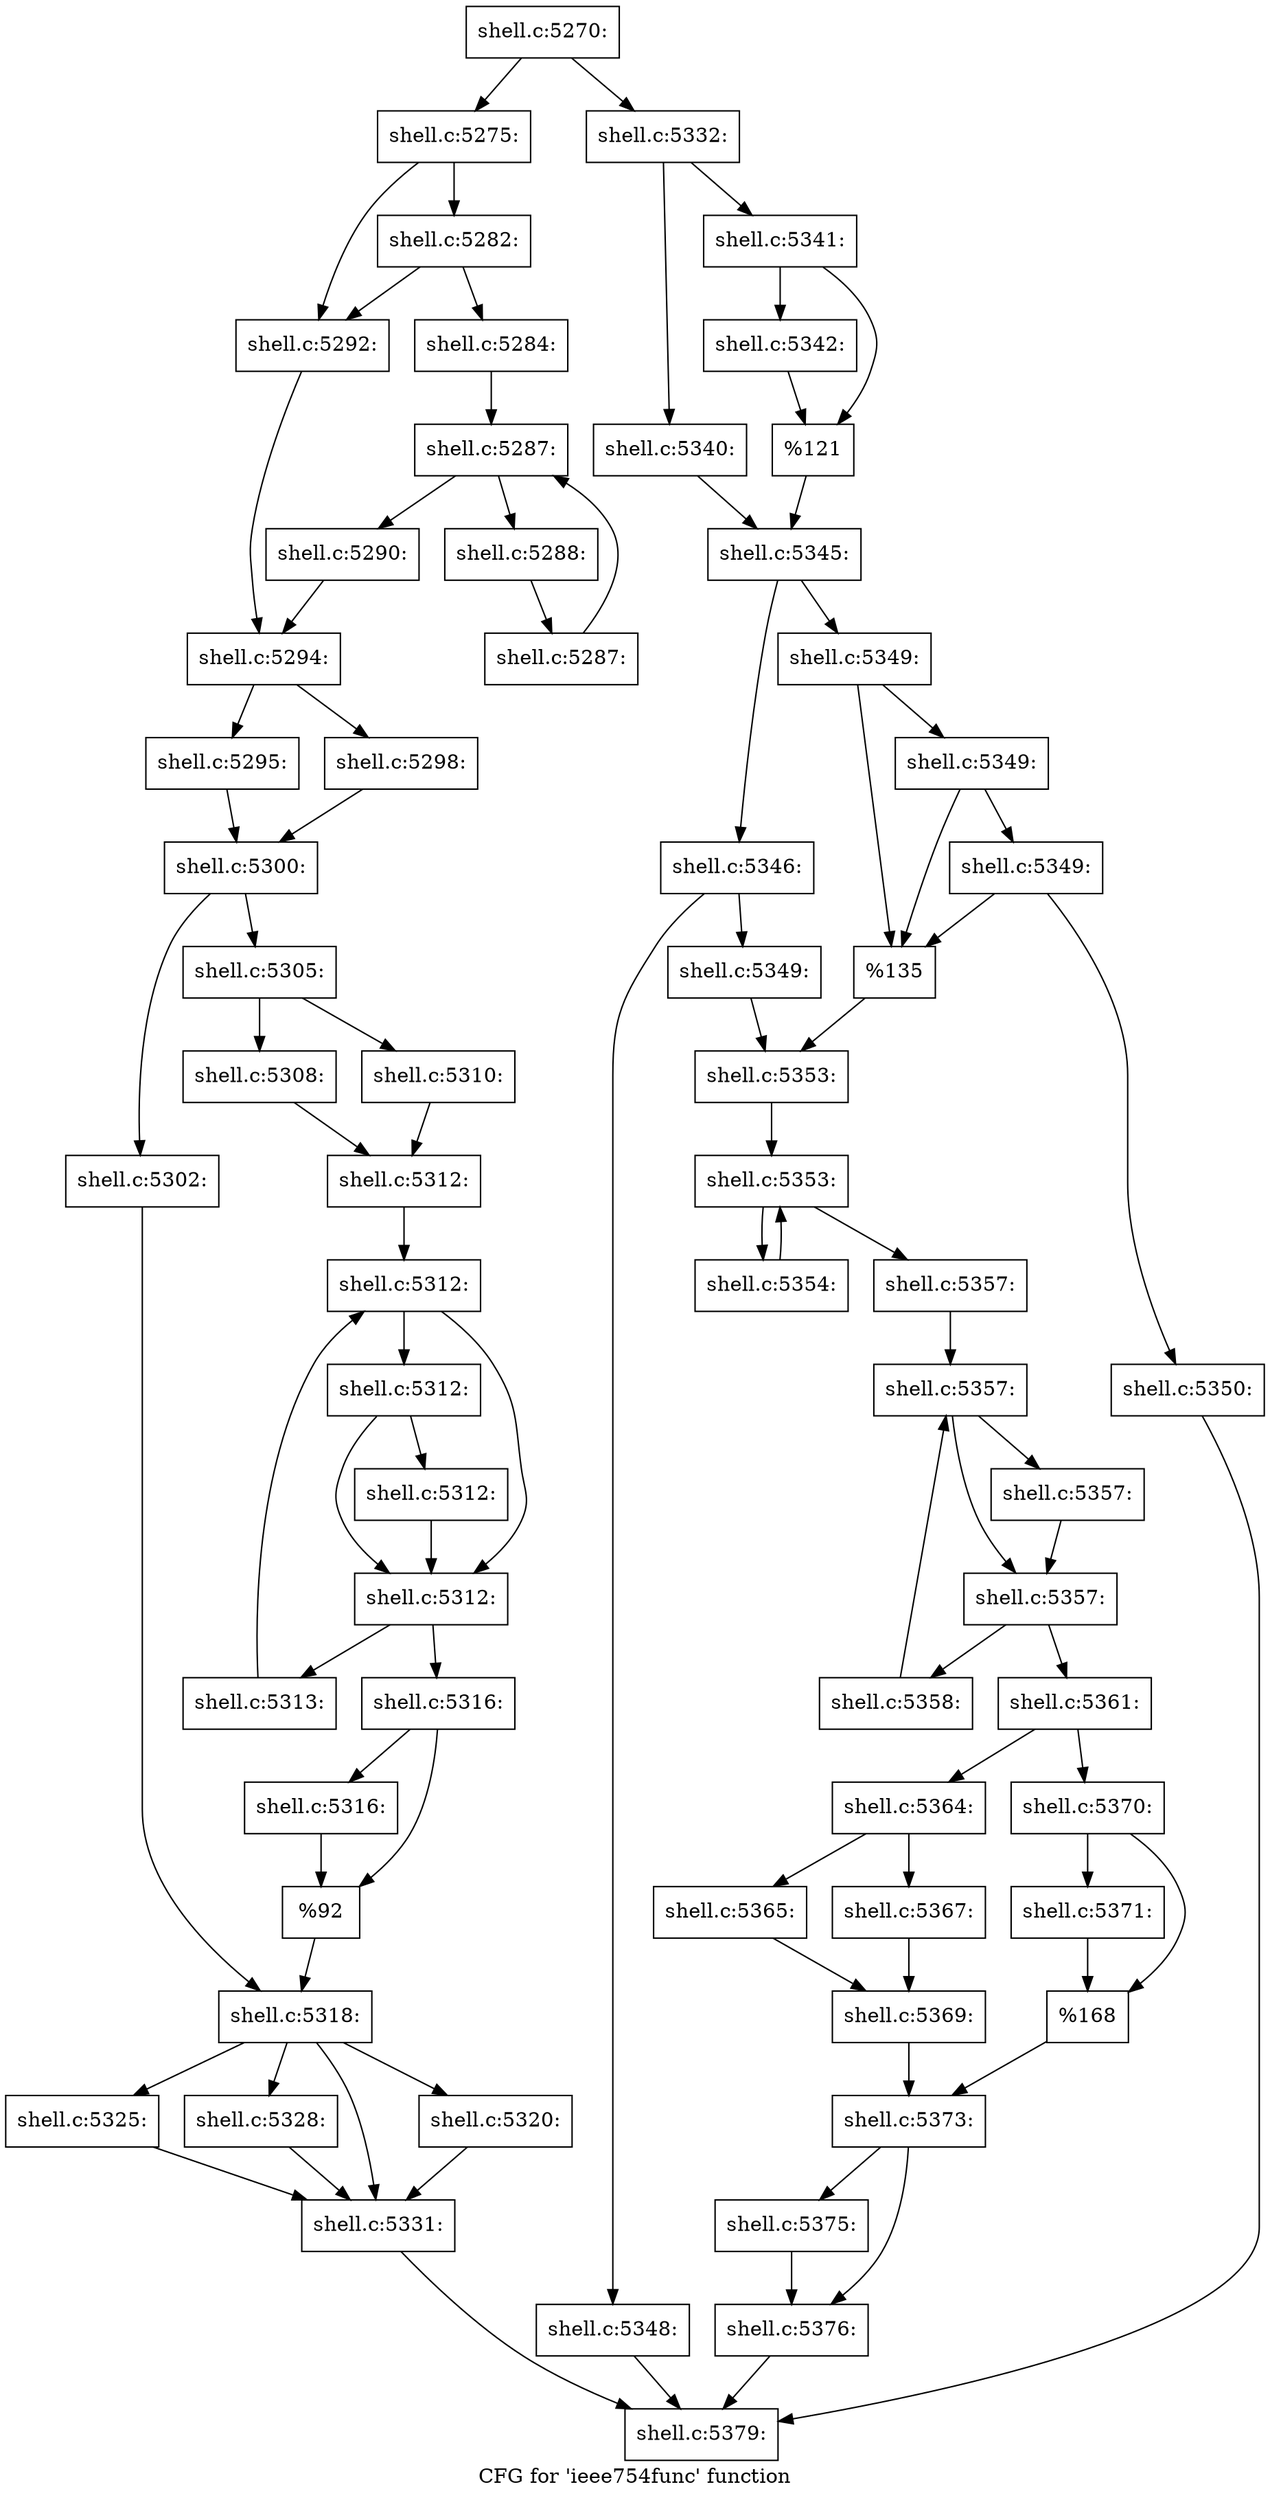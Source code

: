 digraph "CFG for 'ieee754func' function" {
	label="CFG for 'ieee754func' function";

	Node0x5602769bb7c0 [shape=record,label="{shell.c:5270:}"];
	Node0x5602769bb7c0 -> Node0x56027681afe0;
	Node0x5602769bb7c0 -> Node0x56027681b080;
	Node0x56027681afe0 [shape=record,label="{shell.c:5275:}"];
	Node0x56027681afe0 -> Node0x56027681c410;
	Node0x56027681afe0 -> Node0x56027681c3c0;
	Node0x56027681c410 [shape=record,label="{shell.c:5282:}"];
	Node0x56027681c410 -> Node0x56027681c320;
	Node0x56027681c410 -> Node0x56027681c3c0;
	Node0x56027681c320 [shape=record,label="{shell.c:5284:}"];
	Node0x56027681c320 -> Node0x56027681dcc0;
	Node0x56027681dcc0 [shape=record,label="{shell.c:5287:}"];
	Node0x56027681dcc0 -> Node0x56027681dee0;
	Node0x56027681dcc0 -> Node0x56027681db10;
	Node0x56027681dee0 [shape=record,label="{shell.c:5288:}"];
	Node0x56027681dee0 -> Node0x56027681de50;
	Node0x56027681de50 [shape=record,label="{shell.c:5287:}"];
	Node0x56027681de50 -> Node0x56027681dcc0;
	Node0x56027681db10 [shape=record,label="{shell.c:5290:}"];
	Node0x56027681db10 -> Node0x56027681c370;
	Node0x56027681c3c0 [shape=record,label="{shell.c:5292:}"];
	Node0x56027681c3c0 -> Node0x56027681c370;
	Node0x56027681c370 [shape=record,label="{shell.c:5294:}"];
	Node0x56027681c370 -> Node0x56027681f890;
	Node0x56027681c370 -> Node0x56027681fca0;
	Node0x56027681f890 [shape=record,label="{shell.c:5295:}"];
	Node0x56027681f890 -> Node0x56027681fc50;
	Node0x56027681fca0 [shape=record,label="{shell.c:5298:}"];
	Node0x56027681fca0 -> Node0x56027681fc50;
	Node0x56027681fc50 [shape=record,label="{shell.c:5300:}"];
	Node0x56027681fc50 -> Node0x5602768206c0;
	Node0x56027681fc50 -> Node0x560276820760;
	Node0x5602768206c0 [shape=record,label="{shell.c:5302:}"];
	Node0x5602768206c0 -> Node0x560276820710;
	Node0x560276820760 [shape=record,label="{shell.c:5305:}"];
	Node0x560276820760 -> Node0x5602768214b0;
	Node0x560276820760 -> Node0x560276821550;
	Node0x5602768214b0 [shape=record,label="{shell.c:5308:}"];
	Node0x5602768214b0 -> Node0x560276821500;
	Node0x560276821550 [shape=record,label="{shell.c:5310:}"];
	Node0x560276821550 -> Node0x560276821500;
	Node0x560276821500 [shape=record,label="{shell.c:5312:}"];
	Node0x560276821500 -> Node0x560276821fc0;
	Node0x560276821fc0 [shape=record,label="{shell.c:5312:}"];
	Node0x560276821fc0 -> Node0x560276822240;
	Node0x560276821fc0 -> Node0x5602768221a0;
	Node0x560276822240 [shape=record,label="{shell.c:5312:}"];
	Node0x560276822240 -> Node0x5602768221f0;
	Node0x560276822240 -> Node0x5602768221a0;
	Node0x5602768221f0 [shape=record,label="{shell.c:5312:}"];
	Node0x5602768221f0 -> Node0x5602768221a0;
	Node0x5602768221a0 [shape=record,label="{shell.c:5312:}"];
	Node0x5602768221a0 -> Node0x560276822be0;
	Node0x5602768221a0 -> Node0x560276822120;
	Node0x560276822be0 [shape=record,label="{shell.c:5313:}"];
	Node0x560276822be0 -> Node0x560276821fc0;
	Node0x560276822120 [shape=record,label="{shell.c:5316:}"];
	Node0x560276822120 -> Node0x5602768232f0;
	Node0x560276822120 -> Node0x560276823340;
	Node0x5602768232f0 [shape=record,label="{shell.c:5316:}"];
	Node0x5602768232f0 -> Node0x560276823340;
	Node0x560276823340 [shape=record,label="{%92}"];
	Node0x560276823340 -> Node0x560276820710;
	Node0x560276820710 [shape=record,label="{shell.c:5318:}"];
	Node0x560276820710 -> Node0x5602768238f0;
	Node0x560276820710 -> Node0x560276824620;
	Node0x560276820710 -> Node0x5602768249a0;
	Node0x560276820710 -> Node0x560276824e80;
	Node0x560276824620 [shape=record,label="{shell.c:5320:}"];
	Node0x560276824620 -> Node0x5602768238f0;
	Node0x5602768249a0 [shape=record,label="{shell.c:5325:}"];
	Node0x5602768249a0 -> Node0x5602768238f0;
	Node0x560276824e80 [shape=record,label="{shell.c:5328:}"];
	Node0x560276824e80 -> Node0x5602768238f0;
	Node0x5602768238f0 [shape=record,label="{shell.c:5331:}"];
	Node0x5602768238f0 -> Node0x56027681b030;
	Node0x56027681b080 [shape=record,label="{shell.c:5332:}"];
	Node0x56027681b080 -> Node0x560276826980;
	Node0x56027681b080 -> Node0x560276826a20;
	Node0x560276826980 [shape=record,label="{shell.c:5340:}"];
	Node0x560276826980 -> Node0x5602768269d0;
	Node0x560276826a20 [shape=record,label="{shell.c:5341:}"];
	Node0x560276826a20 -> Node0x560276827010;
	Node0x560276826a20 -> Node0x560276827060;
	Node0x560276827010 [shape=record,label="{shell.c:5342:}"];
	Node0x560276827010 -> Node0x560276827060;
	Node0x560276827060 [shape=record,label="{%121}"];
	Node0x560276827060 -> Node0x5602768269d0;
	Node0x5602768269d0 [shape=record,label="{shell.c:5345:}"];
	Node0x5602768269d0 -> Node0x560276827780;
	Node0x5602768269d0 -> Node0x560276827820;
	Node0x560276827780 [shape=record,label="{shell.c:5346:}"];
	Node0x560276827780 -> Node0x560276827f30;
	Node0x560276827780 -> Node0x560276827f80;
	Node0x560276827f30 [shape=record,label="{shell.c:5348:}"];
	Node0x560276827f30 -> Node0x56027681b030;
	Node0x560276827f80 [shape=record,label="{shell.c:5349:}"];
	Node0x560276827f80 -> Node0x5602768277d0;
	Node0x560276827820 [shape=record,label="{shell.c:5349:}"];
	Node0x560276827820 -> Node0x560276828570;
	Node0x560276827820 -> Node0x5602768284a0;
	Node0x560276828570 [shape=record,label="{shell.c:5349:}"];
	Node0x560276828570 -> Node0x5602768284f0;
	Node0x560276828570 -> Node0x5602768284a0;
	Node0x5602768284f0 [shape=record,label="{shell.c:5349:}"];
	Node0x5602768284f0 -> Node0x560276828450;
	Node0x5602768284f0 -> Node0x5602768284a0;
	Node0x560276828450 [shape=record,label="{shell.c:5350:}"];
	Node0x560276828450 -> Node0x56027681b030;
	Node0x5602768284a0 [shape=record,label="{%135}"];
	Node0x5602768284a0 -> Node0x5602768277d0;
	Node0x5602768277d0 [shape=record,label="{shell.c:5353:}"];
	Node0x5602768277d0 -> Node0x560276829530;
	Node0x560276829530 [shape=record,label="{shell.c:5353:}"];
	Node0x560276829530 -> Node0x560276829b50;
	Node0x560276829530 -> Node0x560276829860;
	Node0x560276829b50 [shape=record,label="{shell.c:5354:}"];
	Node0x560276829b50 -> Node0x560276829530;
	Node0x560276829860 [shape=record,label="{shell.c:5357:}"];
	Node0x560276829860 -> Node0x56027682a110;
	Node0x56027682a110 [shape=record,label="{shell.c:5357:}"];
	Node0x56027682a110 -> Node0x56027682a260;
	Node0x56027682a110 -> Node0x56027682a210;
	Node0x56027682a260 [shape=record,label="{shell.c:5357:}"];
	Node0x56027682a260 -> Node0x56027682a210;
	Node0x56027682a210 [shape=record,label="{shell.c:5357:}"];
	Node0x56027682a210 -> Node0x56027682a930;
	Node0x56027682a210 -> Node0x56027682a190;
	Node0x56027682a930 [shape=record,label="{shell.c:5358:}"];
	Node0x56027682a930 -> Node0x56027682a110;
	Node0x56027682a190 [shape=record,label="{shell.c:5361:}"];
	Node0x56027682a190 -> Node0x56027682b1a0;
	Node0x56027682a190 -> Node0x56027682b240;
	Node0x56027682b1a0 [shape=record,label="{shell.c:5364:}"];
	Node0x56027682b1a0 -> Node0x56027682b650;
	Node0x56027682b1a0 -> Node0x56027682b6f0;
	Node0x56027682b650 [shape=record,label="{shell.c:5365:}"];
	Node0x56027682b650 -> Node0x56027682b6a0;
	Node0x56027682b6f0 [shape=record,label="{shell.c:5367:}"];
	Node0x56027682b6f0 -> Node0x56027682b6a0;
	Node0x56027682b6a0 [shape=record,label="{shell.c:5369:}"];
	Node0x56027682b6a0 -> Node0x56027682b1f0;
	Node0x56027682b240 [shape=record,label="{shell.c:5370:}"];
	Node0x56027682b240 -> Node0x56027682c3e0;
	Node0x56027682b240 -> Node0x56027682c430;
	Node0x56027682c3e0 [shape=record,label="{shell.c:5371:}"];
	Node0x56027682c3e0 -> Node0x56027682c430;
	Node0x56027682c430 [shape=record,label="{%168}"];
	Node0x56027682c430 -> Node0x56027682b1f0;
	Node0x56027682b1f0 [shape=record,label="{shell.c:5373:}"];
	Node0x56027682b1f0 -> Node0x56027682d270;
	Node0x56027682b1f0 -> Node0x56027682d2c0;
	Node0x56027682d270 [shape=record,label="{shell.c:5375:}"];
	Node0x56027682d270 -> Node0x56027682d2c0;
	Node0x56027682d2c0 [shape=record,label="{shell.c:5376:}"];
	Node0x56027682d2c0 -> Node0x56027681b030;
	Node0x56027681b030 [shape=record,label="{shell.c:5379:}"];
}
